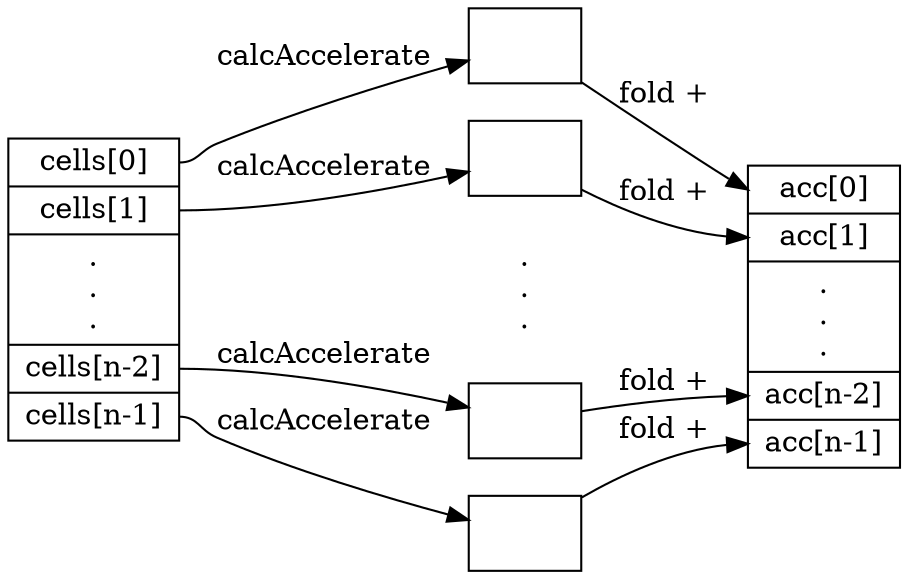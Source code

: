 digraph G {
        rankdir=LR;
        node[shape=box];
        
        cells[shape=record, label="<p0> cells[0] | <p1> cells[1] | <p2> .\n.\n.| <pm> cells[n-2] | <pn> cells[n-1]"];
        t0[label=""];
        t1[label=""];
        dots[label=".\n.\n.", shape=plaintext];
        tm[label=""];
        tn[label=""];
        result[shape=record, label="<p0> acc[0] | <p1> acc[1] | .\n.\n.| <pm> acc[n-2] | <pn> acc[n-1]"];

        cells:p0 -> t0[label="calcAccelerate"];
        cells:p1 -> t1[label="calcAccelerate"];
        cells:p2 -> dots[color=transparent];
        cells:pm -> tm[label="calcAccelerate"];
        cells:pn -> tn[label="calcAccelerate"];
        t0 -> result:p0[label="fold +"];
        t1 -> result:p1[label="fold +"];
        tm -> result:pm[label="fold +"];
        tn -> result:pn[label="fold +"];
}